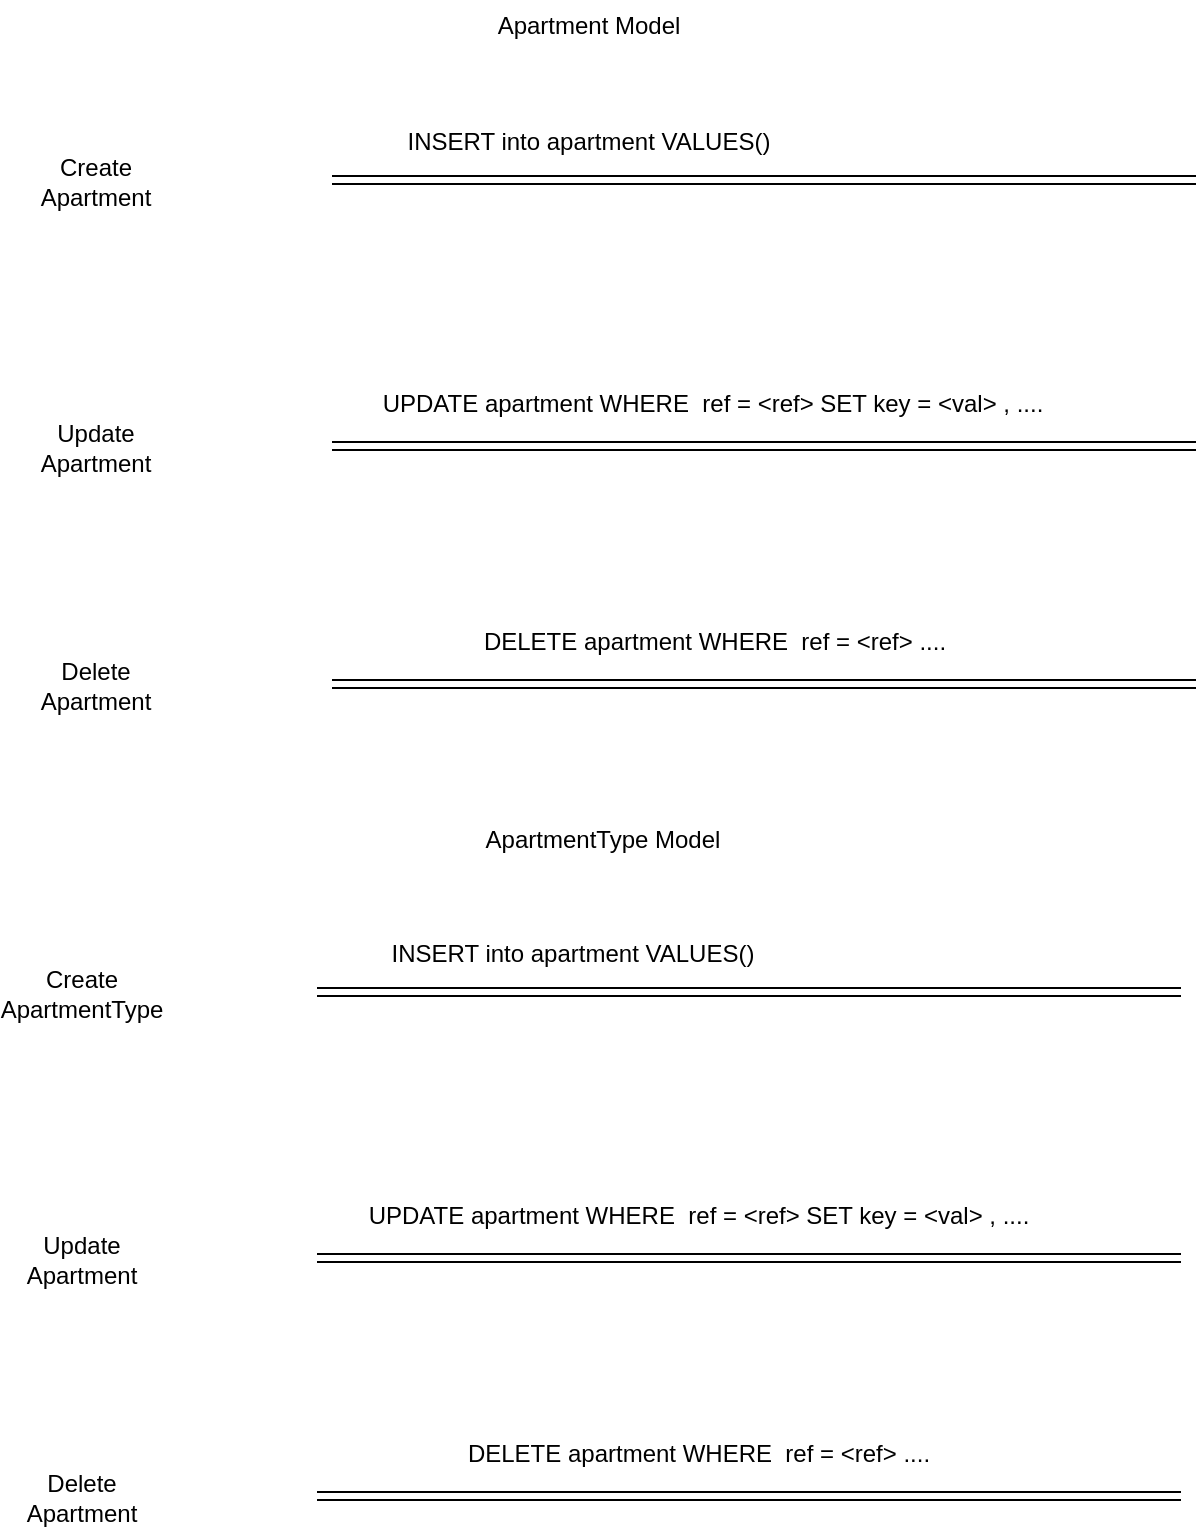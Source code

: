 <mxfile version="20.7.4" type="device"><diagram id="XqNvVygkiB8BkPQ_XyNO" name="apartment_queries"><mxGraphModel dx="1026" dy="581" grid="0" gridSize="10" guides="1" tooltips="1" connect="1" arrows="1" fold="1" page="1" pageScale="1" pageWidth="827" pageHeight="1169" background="#ffffff" math="0" shadow="0"><root><mxCell id="0"/><mxCell id="1" parent="0"/><mxCell id="BijcTaXJQT5kE6wBn-92-5" value="Create Apartment" style="text;html=1;strokeColor=none;fillColor=none;align=center;verticalAlign=middle;whiteSpace=wrap;rounded=0;" vertex="1" parent="1"><mxGeometry x="112" y="123" width="60" height="30" as="geometry"/></mxCell><mxCell id="BijcTaXJQT5kE6wBn-92-7" value="" style="shape=link;html=1;rounded=0;" edge="1" parent="1"><mxGeometry width="100" relative="1" as="geometry"><mxPoint x="260" y="137" as="sourcePoint"/><mxPoint x="692" y="137" as="targetPoint"/></mxGeometry></mxCell><mxCell id="BijcTaXJQT5kE6wBn-92-8" value="INSERT into apartment VALUES()" style="text;html=1;align=center;verticalAlign=middle;resizable=0;points=[];autosize=1;strokeColor=none;fillColor=none;" vertex="1" parent="1"><mxGeometry x="288" y="105" width="199" height="26" as="geometry"/></mxCell><mxCell id="BijcTaXJQT5kE6wBn-92-9" value="Update Apartment" style="text;html=1;strokeColor=none;fillColor=none;align=center;verticalAlign=middle;whiteSpace=wrap;rounded=0;" vertex="1" parent="1"><mxGeometry x="112" y="256" width="60" height="30" as="geometry"/></mxCell><mxCell id="BijcTaXJQT5kE6wBn-92-10" value="" style="shape=link;html=1;rounded=0;" edge="1" parent="1"><mxGeometry width="100" relative="1" as="geometry"><mxPoint x="260" y="270" as="sourcePoint"/><mxPoint x="692" y="270" as="targetPoint"/></mxGeometry></mxCell><mxCell id="BijcTaXJQT5kE6wBn-92-11" value="UPDATE apartment WHERE&amp;nbsp; ref = &amp;lt;ref&amp;gt; SET key = &amp;lt;val&amp;gt; , ...." style="text;html=1;align=center;verticalAlign=middle;resizable=0;points=[];autosize=1;strokeColor=none;fillColor=none;" vertex="1" parent="1"><mxGeometry x="276" y="236" width="348" height="26" as="geometry"/></mxCell><mxCell id="BijcTaXJQT5kE6wBn-92-12" value="Delete Apartment" style="text;html=1;strokeColor=none;fillColor=none;align=center;verticalAlign=middle;whiteSpace=wrap;rounded=0;" vertex="1" parent="1"><mxGeometry x="112" y="375" width="60" height="30" as="geometry"/></mxCell><mxCell id="BijcTaXJQT5kE6wBn-92-13" value="" style="shape=link;html=1;rounded=0;" edge="1" parent="1"><mxGeometry width="100" relative="1" as="geometry"><mxPoint x="260" y="389" as="sourcePoint"/><mxPoint x="692" y="389" as="targetPoint"/></mxGeometry></mxCell><mxCell id="BijcTaXJQT5kE6wBn-92-14" value="DELETE apartment WHERE&amp;nbsp; ref = &amp;lt;ref&amp;gt; ...." style="text;html=1;align=center;verticalAlign=middle;resizable=0;points=[];autosize=1;strokeColor=none;fillColor=none;" vertex="1" parent="1"><mxGeometry x="326" y="355" width="249" height="26" as="geometry"/></mxCell><mxCell id="BijcTaXJQT5kE6wBn-92-15" value="Apartment Model" style="text;html=1;align=center;verticalAlign=middle;resizable=0;points=[];autosize=1;strokeColor=none;fillColor=none;" vertex="1" parent="1"><mxGeometry x="333" y="47" width="109" height="26" as="geometry"/></mxCell><mxCell id="BijcTaXJQT5kE6wBn-92-16" value="Create ApartmentType" style="text;html=1;strokeColor=none;fillColor=none;align=center;verticalAlign=middle;whiteSpace=wrap;rounded=0;" vertex="1" parent="1"><mxGeometry x="104.5" y="529" width="60" height="30" as="geometry"/></mxCell><mxCell id="BijcTaXJQT5kE6wBn-92-17" value="" style="shape=link;html=1;rounded=0;" edge="1" parent="1"><mxGeometry width="100" relative="1" as="geometry"><mxPoint x="252.5" y="543" as="sourcePoint"/><mxPoint x="684.5" y="543" as="targetPoint"/></mxGeometry></mxCell><mxCell id="BijcTaXJQT5kE6wBn-92-18" value="INSERT into apartment VALUES()" style="text;html=1;align=center;verticalAlign=middle;resizable=0;points=[];autosize=1;strokeColor=none;fillColor=none;" vertex="1" parent="1"><mxGeometry x="280.5" y="511" width="199" height="26" as="geometry"/></mxCell><mxCell id="BijcTaXJQT5kE6wBn-92-19" value="Update Apartment" style="text;html=1;strokeColor=none;fillColor=none;align=center;verticalAlign=middle;whiteSpace=wrap;rounded=0;" vertex="1" parent="1"><mxGeometry x="104.5" y="662" width="60" height="30" as="geometry"/></mxCell><mxCell id="BijcTaXJQT5kE6wBn-92-20" value="" style="shape=link;html=1;rounded=0;" edge="1" parent="1"><mxGeometry width="100" relative="1" as="geometry"><mxPoint x="252.5" y="676" as="sourcePoint"/><mxPoint x="684.5" y="676" as="targetPoint"/></mxGeometry></mxCell><mxCell id="BijcTaXJQT5kE6wBn-92-21" value="UPDATE apartment WHERE&amp;nbsp; ref = &amp;lt;ref&amp;gt; SET key = &amp;lt;val&amp;gt; , ...." style="text;html=1;align=center;verticalAlign=middle;resizable=0;points=[];autosize=1;strokeColor=none;fillColor=none;" vertex="1" parent="1"><mxGeometry x="268.5" y="642" width="348" height="26" as="geometry"/></mxCell><mxCell id="BijcTaXJQT5kE6wBn-92-22" value="Delete Apartment" style="text;html=1;strokeColor=none;fillColor=none;align=center;verticalAlign=middle;whiteSpace=wrap;rounded=0;" vertex="1" parent="1"><mxGeometry x="104.5" y="781" width="60" height="30" as="geometry"/></mxCell><mxCell id="BijcTaXJQT5kE6wBn-92-23" value="" style="shape=link;html=1;rounded=0;" edge="1" parent="1"><mxGeometry width="100" relative="1" as="geometry"><mxPoint x="252.5" y="795" as="sourcePoint"/><mxPoint x="684.5" y="795" as="targetPoint"/></mxGeometry></mxCell><mxCell id="BijcTaXJQT5kE6wBn-92-24" value="DELETE apartment WHERE&amp;nbsp; ref = &amp;lt;ref&amp;gt; ...." style="text;html=1;align=center;verticalAlign=middle;resizable=0;points=[];autosize=1;strokeColor=none;fillColor=none;" vertex="1" parent="1"><mxGeometry x="318.5" y="761" width="249" height="26" as="geometry"/></mxCell><mxCell id="BijcTaXJQT5kE6wBn-92-25" value="ApartmentType Model" style="text;html=1;align=center;verticalAlign=middle;resizable=0;points=[];autosize=1;strokeColor=none;fillColor=none;" vertex="1" parent="1"><mxGeometry x="327" y="454" width="135" height="26" as="geometry"/></mxCell></root></mxGraphModel></diagram></mxfile>